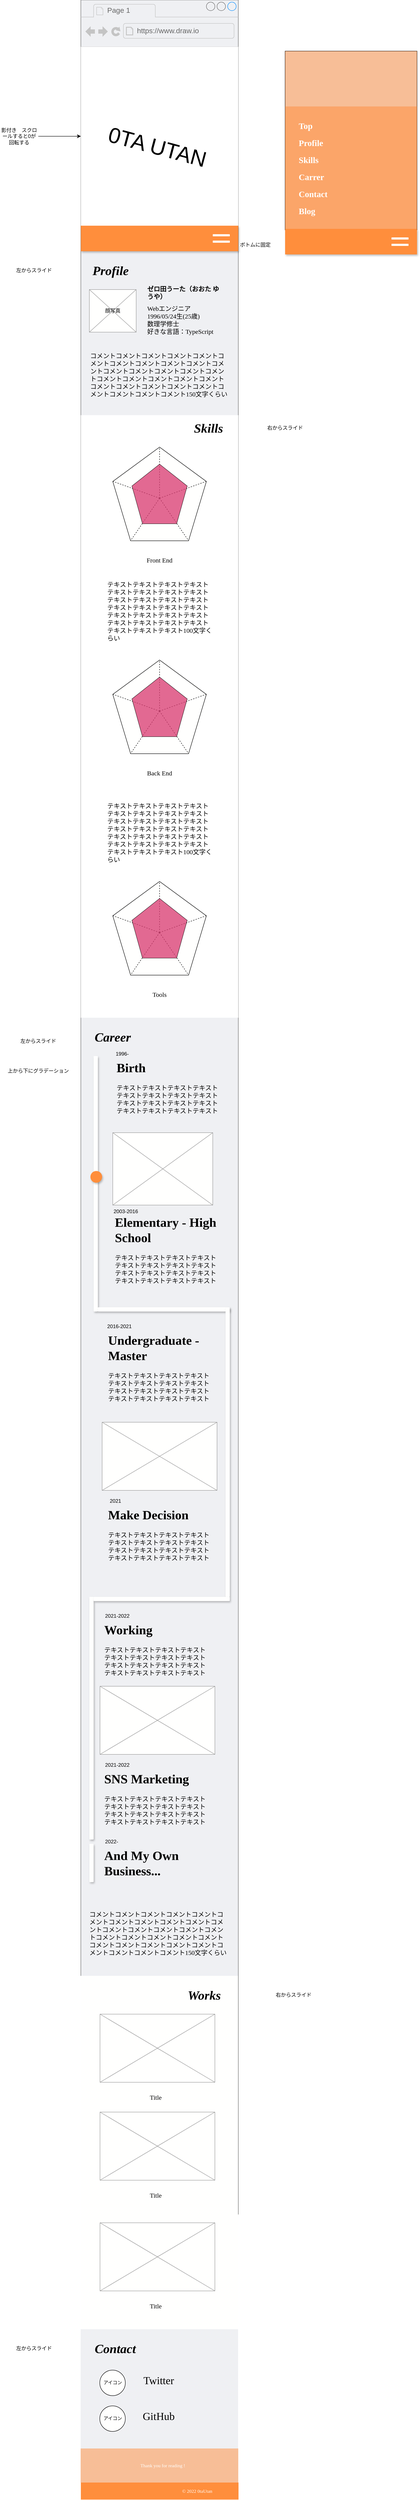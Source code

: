 <mxfile version="17.2.4" type="device"><diagram id="0ZZ6owAlUWR2tP0iCrAd" name="Layout"><mxGraphModel dx="946" dy="596" grid="1" gridSize="10" guides="1" tooltips="1" connect="1" arrows="1" fold="1" page="1" pageScale="1" pageWidth="827" pageHeight="1169" math="0" shadow="0"><root><mxCell id="0"/><mxCell id="1" parent="0"/><mxCell id="ZZRfCCef5i-J2jJpcO3i-1" value="" style="strokeWidth=1;shadow=0;dashed=0;align=center;html=1;shape=mxgraph.mockup.containers.browserWindow;rSize=0;strokeColor=none;strokeColor2=#008cff;strokeColor3=#c4c4c4;mainText=,;recursiveResize=0;fillColor=#eff0f3;container=0;" parent="1" vertex="1"><mxGeometry x="240" y="80" width="370" height="5200" as="geometry"/></mxCell><mxCell id="ZZRfCCef5i-J2jJpcO3i-10" value="左からスライド" style="text;html=1;strokeColor=none;fillColor=none;align=center;verticalAlign=middle;whiteSpace=wrap;rounded=0;fontColor=#000000;" parent="1" vertex="1"><mxGeometry x="50" y="700" width="160" height="30" as="geometry"/></mxCell><mxCell id="ZZRfCCef5i-J2jJpcO3i-14" value="ボトムに固定" style="text;html=1;strokeColor=none;fillColor=none;align=center;verticalAlign=middle;whiteSpace=wrap;rounded=0;fontColor=#000000;" parent="1" vertex="1"><mxGeometry x="570" y="640" width="160" height="30" as="geometry"/></mxCell><mxCell id="-PG4iWuUslmyS0xeuvDN-8" value="" style="rounded=0;whiteSpace=wrap;html=1;shadow=0;fillColor=#EFF0F3;strokeColor=default;" parent="1" vertex="1"><mxGeometry x="720" y="200" width="310" height="420" as="geometry"/></mxCell><mxCell id="-PG4iWuUslmyS0xeuvDN-10" value="" style="rounded=0;whiteSpace=wrap;html=1;fillColor=#ff8e3c;strokeColor=none;shadow=1;" parent="1" vertex="1"><mxGeometry x="720" y="617.5" width="310" height="60" as="geometry"/></mxCell><mxCell id="-PG4iWuUslmyS0xeuvDN-11" value="" style="rounded=1;whiteSpace=wrap;html=1;strokeColor=none;" parent="1" vertex="1"><mxGeometry x="970" y="637.5" width="40" height="5" as="geometry"/></mxCell><mxCell id="-PG4iWuUslmyS0xeuvDN-12" value="" style="rounded=1;whiteSpace=wrap;html=1;strokeColor=none;" parent="1" vertex="1"><mxGeometry x="970" y="652.5" width="40" height="5" as="geometry"/></mxCell><mxCell id="-PG4iWuUslmyS0xeuvDN-68" value="右からスライド" style="text;html=1;strokeColor=none;fillColor=none;align=center;verticalAlign=middle;whiteSpace=wrap;rounded=0;fontColor=#000000;" parent="1" vertex="1"><mxGeometry x="640" y="1070" width="160" height="30" as="geometry"/></mxCell><mxCell id="-PG4iWuUslmyS0xeuvDN-64" value="" style="rounded=0;whiteSpace=wrap;html=1;shadow=0;fontFamily=Noto Serif JP;fontSource=https%3A%2F%2Ffonts.googleapis.com%2Fcss%3Ffamily%3DNoto%2BSerif%2BJP;fontSize=15;strokeColor=none;" parent="1" vertex="1"><mxGeometry x="240" y="1055" width="370" height="1415" as="geometry"/></mxCell><mxCell id="ZZRfCCef5i-J2jJpcO3i-2" value="Page 1" style="strokeWidth=1;shadow=0;dashed=0;align=center;html=1;shape=mxgraph.mockup.containers.anchor;fontSize=17;fontColor=#666666;align=left;" parent="1" vertex="1"><mxGeometry x="300" y="92" width="110" height="26" as="geometry"/></mxCell><mxCell id="ZZRfCCef5i-J2jJpcO3i-3" value="https://www.draw.io" style="strokeWidth=1;shadow=0;dashed=0;align=center;html=1;shape=mxgraph.mockup.containers.anchor;rSize=0;fontSize=17;fontColor=#666666;align=left;" parent="1" vertex="1"><mxGeometry x="370" y="140" width="250" height="26" as="geometry"/></mxCell><mxCell id="-PG4iWuUslmyS0xeuvDN-1" value="" style="rounded=0;whiteSpace=wrap;html=1;fillColor=#ff8e3c;strokeColor=none;shadow=1;" parent="1" vertex="1"><mxGeometry x="240" y="610" width="370" height="60" as="geometry"/></mxCell><mxCell id="-PG4iWuUslmyS0xeuvDN-2" value="" style="rounded=1;whiteSpace=wrap;html=1;strokeColor=none;" parent="1" vertex="1"><mxGeometry x="550" y="630" width="40" height="5" as="geometry"/></mxCell><mxCell id="-PG4iWuUslmyS0xeuvDN-5" value="" style="rounded=1;whiteSpace=wrap;html=1;strokeColor=none;" parent="1" vertex="1"><mxGeometry x="550" y="645" width="40" height="5" as="geometry"/></mxCell><mxCell id="-PG4iWuUslmyS0xeuvDN-14" value="Profile" style="text;html=1;strokeColor=none;fillColor=none;align=center;verticalAlign=middle;whiteSpace=wrap;rounded=0;shadow=0;fontSize=30;fontFamily=Noto Serif JP;fontSource=https%3A%2F%2Ffonts.googleapis.com%2Fcss%3Ffamily%3DNoto%2BSerif%2BJP;fontStyle=3" parent="1" vertex="1"><mxGeometry x="280" y="700" width="60" height="30" as="geometry"/></mxCell><mxCell id="-PG4iWuUslmyS0xeuvDN-16" value="" style="verticalLabelPosition=bottom;shadow=0;dashed=0;align=center;html=1;verticalAlign=top;strokeWidth=1;shape=mxgraph.mockup.graphics.simpleIcon;strokeColor=#999999;fontFamily=Noto Serif JP;fontSource=https%3A%2F%2Ffonts.googleapis.com%2Fcss%3Ffamily%3DNoto%2BSerif%2BJP;fontSize=30;fillColor=#fffffe;" parent="1" vertex="1"><mxGeometry x="260" y="760" width="110" height="100" as="geometry"/></mxCell><mxCell id="-PG4iWuUslmyS0xeuvDN-17" value="顔写真" style="text;html=1;strokeColor=none;fillColor=none;align=center;verticalAlign=middle;whiteSpace=wrap;rounded=0;fontColor=#000000;" parent="1" vertex="1"><mxGeometry x="260" y="795" width="110" height="30" as="geometry"/></mxCell><mxCell id="-PG4iWuUslmyS0xeuvDN-18" value="&lt;h1 style=&quot;font-size: 15px&quot;&gt;ゼロ田うーた（おおた ゆうや）&lt;/h1&gt;&lt;div&gt;Webエンジニア&lt;/div&gt;&lt;div&gt;1996/05/24生(25歳)&lt;/div&gt;&lt;div&gt;数理学修士&lt;br&gt;&lt;/div&gt;&lt;div&gt;&lt;span&gt;好きな言語：TypeScript&lt;/span&gt;&lt;/div&gt;" style="text;html=1;strokeColor=none;fillColor=none;spacing=5;spacingTop=-20;whiteSpace=wrap;overflow=hidden;rounded=0;shadow=0;fontFamily=Noto Serif JP;fontSource=https%3A%2F%2Ffonts.googleapis.com%2Fcss%3Ffamily%3DNoto%2BSerif%2BJP;fontSize=15;" parent="1" vertex="1"><mxGeometry x="390.5" y="750" width="190" height="120" as="geometry"/></mxCell><mxCell id="-PG4iWuUslmyS0xeuvDN-20" value="コメントコメントコメントコメントコメントコメントコメントコメントコメントコメントコメントコメントコメントコメントコメントコメントコメントコメントコメントコメントコメントコメントコメントコメントコメントコメントコメントコメントコメントコメント150文字くらい" style="text;html=1;strokeColor=none;fillColor=none;align=left;verticalAlign=middle;whiteSpace=wrap;rounded=0;shadow=0;fontFamily=Noto Serif JP;fontSource=https%3A%2F%2Ffonts.googleapis.com%2Fcss%3Ffamily%3DNoto%2BSerif%2BJP;fontSize=15;" parent="1" vertex="1"><mxGeometry x="260" y="880" width="330" height="160" as="geometry"/></mxCell><mxCell id="-PG4iWuUslmyS0xeuvDN-21" value="Skills" style="text;html=1;strokeColor=none;fillColor=none;align=center;verticalAlign=middle;whiteSpace=wrap;rounded=0;shadow=0;fontSize=30;fontFamily=Noto Serif JP;fontSource=https%3A%2F%2Ffonts.googleapis.com%2Fcss%3Ffamily%3DNoto%2BSerif%2BJP;fontStyle=3" parent="1" vertex="1"><mxGeometry x="510" y="1070" width="60" height="30" as="geometry"/></mxCell><mxCell id="-PG4iWuUslmyS0xeuvDN-23" value="" style="whiteSpace=wrap;html=1;shape=mxgraph.basic.pentagon;shadow=0;fontFamily=Noto Serif JP;fontSource=https%3A%2F%2Ffonts.googleapis.com%2Fcss%3Ffamily%3DNoto%2BSerif%2BJP;fontSize=15;strokeColor=default;fillColor=#fffffe;" parent="1" vertex="1"><mxGeometry x="315" y="1130" width="220" height="220" as="geometry"/></mxCell><mxCell id="-PG4iWuUslmyS0xeuvDN-25" value="" style="endArrow=none;html=1;rounded=0;fontFamily=Noto Serif JP;fontSource=https%3A%2F%2Ffonts.googleapis.com%2Fcss%3Ffamily%3DNoto%2BSerif%2BJP;fontSize=15;entryX=0.5;entryY=0;entryDx=0;entryDy=0;entryPerimeter=0;dashed=1;" parent="1" target="-PG4iWuUslmyS0xeuvDN-23" edge="1"><mxGeometry width="50" height="50" relative="1" as="geometry"><mxPoint x="425" y="1250" as="sourcePoint"/><mxPoint x="490" y="1200" as="targetPoint"/></mxGeometry></mxCell><mxCell id="-PG4iWuUslmyS0xeuvDN-26" value="" style="endArrow=none;html=1;rounded=0;fontFamily=Noto Serif JP;fontSource=https%3A%2F%2Ffonts.googleapis.com%2Fcss%3Ffamily%3DNoto%2BSerif%2BJP;fontSize=15;entryX=0;entryY=0.365;entryDx=0;entryDy=0;entryPerimeter=0;dashed=1;" parent="1" target="-PG4iWuUslmyS0xeuvDN-23" edge="1"><mxGeometry width="50" height="50" relative="1" as="geometry"><mxPoint x="425" y="1250" as="sourcePoint"/><mxPoint x="675" y="1220" as="targetPoint"/></mxGeometry></mxCell><mxCell id="-PG4iWuUslmyS0xeuvDN-27" value="" style="endArrow=none;html=1;rounded=0;fontFamily=Noto Serif JP;fontSource=https%3A%2F%2Ffonts.googleapis.com%2Fcss%3Ffamily%3DNoto%2BSerif%2BJP;fontSize=15;exitX=1;exitY=0.365;exitDx=0;exitDy=0;exitPerimeter=0;dashed=1;" parent="1" source="-PG4iWuUslmyS0xeuvDN-23" edge="1"><mxGeometry width="50" height="50" relative="1" as="geometry"><mxPoint x="675" y="1340" as="sourcePoint"/><mxPoint x="425" y="1250" as="targetPoint"/></mxGeometry></mxCell><mxCell id="-PG4iWuUslmyS0xeuvDN-28" value="" style="endArrow=none;html=1;rounded=0;fontFamily=Noto Serif JP;fontSource=https%3A%2F%2Ffonts.googleapis.com%2Fcss%3Ffamily%3DNoto%2BSerif%2BJP;fontSize=15;entryX=0.81;entryY=1;entryDx=0;entryDy=0;entryPerimeter=0;dashed=1;" parent="1" target="-PG4iWuUslmyS0xeuvDN-23" edge="1"><mxGeometry width="50" height="50" relative="1" as="geometry"><mxPoint x="425" y="1250" as="sourcePoint"/><mxPoint x="565" y="1300.3" as="targetPoint"/></mxGeometry></mxCell><mxCell id="-PG4iWuUslmyS0xeuvDN-29" value="" style="endArrow=none;html=1;rounded=0;fontFamily=Noto Serif JP;fontSource=https%3A%2F%2Ffonts.googleapis.com%2Fcss%3Ffamily%3DNoto%2BSerif%2BJP;fontSize=15;entryX=0.19;entryY=1;entryDx=0;entryDy=0;entryPerimeter=0;dashed=1;" parent="1" target="-PG4iWuUslmyS0xeuvDN-23" edge="1"><mxGeometry width="50" height="50" relative="1" as="geometry"><mxPoint x="425" y="1250" as="sourcePoint"/><mxPoint x="743.2" y="1440" as="targetPoint"/></mxGeometry></mxCell><mxCell id="-PG4iWuUslmyS0xeuvDN-24" value="" style="whiteSpace=wrap;html=1;shape=mxgraph.basic.pentagon;shadow=0;fontFamily=Noto Serif JP;fontSource=https%3A%2F%2Ffonts.googleapis.com%2Fcss%3Ffamily%3DNoto%2BSerif%2BJP;fontSize=15;strokeColor=default;fillColor=#d9376e;opacity=75;" parent="1" vertex="1"><mxGeometry x="360" y="1170" width="130" height="140" as="geometry"/></mxCell><mxCell id="-PG4iWuUslmyS0xeuvDN-30" value="Front End" style="text;html=1;strokeColor=none;fillColor=none;align=center;verticalAlign=middle;whiteSpace=wrap;rounded=0;shadow=0;fontFamily=Noto Serif JP;fontSource=https%3A%2F%2Ffonts.googleapis.com%2Fcss%3Ffamily%3DNoto%2BSerif%2BJP;fontSize=15;opacity=75;" parent="1" vertex="1"><mxGeometry x="315" y="1380" width="220" height="30" as="geometry"/></mxCell><mxCell id="-PG4iWuUslmyS0xeuvDN-48" value="" style="whiteSpace=wrap;html=1;shape=mxgraph.basic.pentagon;shadow=0;fontFamily=Noto Serif JP;fontSource=https%3A%2F%2Ffonts.googleapis.com%2Fcss%3Ffamily%3DNoto%2BSerif%2BJP;fontSize=15;strokeColor=default;fillColor=#fffffe;" parent="1" vertex="1"><mxGeometry x="315" y="1630" width="220" height="220" as="geometry"/></mxCell><mxCell id="-PG4iWuUslmyS0xeuvDN-49" value="" style="endArrow=none;html=1;rounded=0;fontFamily=Noto Serif JP;fontSource=https%3A%2F%2Ffonts.googleapis.com%2Fcss%3Ffamily%3DNoto%2BSerif%2BJP;fontSize=15;entryX=0.5;entryY=0;entryDx=0;entryDy=0;entryPerimeter=0;dashed=1;" parent="1" target="-PG4iWuUslmyS0xeuvDN-48" edge="1"><mxGeometry width="50" height="50" relative="1" as="geometry"><mxPoint x="425" y="1750" as="sourcePoint"/><mxPoint x="250" y="1620" as="targetPoint"/></mxGeometry></mxCell><mxCell id="-PG4iWuUslmyS0xeuvDN-50" value="" style="endArrow=none;html=1;rounded=0;fontFamily=Noto Serif JP;fontSource=https%3A%2F%2Ffonts.googleapis.com%2Fcss%3Ffamily%3DNoto%2BSerif%2BJP;fontSize=15;entryX=0;entryY=0.365;entryDx=0;entryDy=0;entryPerimeter=0;dashed=1;" parent="1" target="-PG4iWuUslmyS0xeuvDN-48" edge="1"><mxGeometry width="50" height="50" relative="1" as="geometry"><mxPoint x="425" y="1750" as="sourcePoint"/><mxPoint x="435" y="1640" as="targetPoint"/></mxGeometry></mxCell><mxCell id="-PG4iWuUslmyS0xeuvDN-51" value="" style="endArrow=none;html=1;rounded=0;fontFamily=Noto Serif JP;fontSource=https%3A%2F%2Ffonts.googleapis.com%2Fcss%3Ffamily%3DNoto%2BSerif%2BJP;fontSize=15;exitX=1;exitY=0.365;exitDx=0;exitDy=0;exitPerimeter=0;dashed=1;" parent="1" source="-PG4iWuUslmyS0xeuvDN-48" edge="1"><mxGeometry width="50" height="50" relative="1" as="geometry"><mxPoint x="435" y="1760" as="sourcePoint"/><mxPoint x="425" y="1750" as="targetPoint"/></mxGeometry></mxCell><mxCell id="-PG4iWuUslmyS0xeuvDN-52" value="" style="endArrow=none;html=1;rounded=0;fontFamily=Noto Serif JP;fontSource=https%3A%2F%2Ffonts.googleapis.com%2Fcss%3Ffamily%3DNoto%2BSerif%2BJP;fontSize=15;entryX=0.81;entryY=1;entryDx=0;entryDy=0;entryPerimeter=0;dashed=1;" parent="1" target="-PG4iWuUslmyS0xeuvDN-48" edge="1"><mxGeometry width="50" height="50" relative="1" as="geometry"><mxPoint x="425" y="1750" as="sourcePoint"/><mxPoint x="325" y="1720.3" as="targetPoint"/></mxGeometry></mxCell><mxCell id="-PG4iWuUslmyS0xeuvDN-53" value="" style="endArrow=none;html=1;rounded=0;fontFamily=Noto Serif JP;fontSource=https%3A%2F%2Ffonts.googleapis.com%2Fcss%3Ffamily%3DNoto%2BSerif%2BJP;fontSize=15;entryX=0.19;entryY=1;entryDx=0;entryDy=0;entryPerimeter=0;dashed=1;" parent="1" target="-PG4iWuUslmyS0xeuvDN-48" edge="1"><mxGeometry width="50" height="50" relative="1" as="geometry"><mxPoint x="425" y="1750" as="sourcePoint"/><mxPoint x="503.2" y="1860" as="targetPoint"/></mxGeometry></mxCell><mxCell id="-PG4iWuUslmyS0xeuvDN-54" value="" style="whiteSpace=wrap;html=1;shape=mxgraph.basic.pentagon;shadow=0;fontFamily=Noto Serif JP;fontSource=https%3A%2F%2Ffonts.googleapis.com%2Fcss%3Ffamily%3DNoto%2BSerif%2BJP;fontSize=15;strokeColor=default;fillColor=#d9376e;opacity=75;" parent="1" vertex="1"><mxGeometry x="360" y="1670" width="130" height="140" as="geometry"/></mxCell><mxCell id="-PG4iWuUslmyS0xeuvDN-55" value="Back End" style="text;html=1;strokeColor=none;fillColor=none;align=center;verticalAlign=middle;whiteSpace=wrap;rounded=0;shadow=0;fontFamily=Noto Serif JP;fontSource=https%3A%2F%2Ffonts.googleapis.com%2Fcss%3Ffamily%3DNoto%2BSerif%2BJP;fontSize=15;opacity=75;" parent="1" vertex="1"><mxGeometry x="315" y="1880" width="220" height="30" as="geometry"/></mxCell><mxCell id="-PG4iWuUslmyS0xeuvDN-56" value="" style="whiteSpace=wrap;html=1;shape=mxgraph.basic.pentagon;shadow=0;fontFamily=Noto Serif JP;fontSource=https%3A%2F%2Ffonts.googleapis.com%2Fcss%3Ffamily%3DNoto%2BSerif%2BJP;fontSize=15;strokeColor=default;fillColor=#fffffe;" parent="1" vertex="1"><mxGeometry x="315" y="2150" width="220" height="220" as="geometry"/></mxCell><mxCell id="-PG4iWuUslmyS0xeuvDN-57" value="" style="endArrow=none;html=1;rounded=0;fontFamily=Noto Serif JP;fontSource=https%3A%2F%2Ffonts.googleapis.com%2Fcss%3Ffamily%3DNoto%2BSerif%2BJP;fontSize=15;entryX=0.5;entryY=0;entryDx=0;entryDy=0;entryPerimeter=0;dashed=1;" parent="1" target="-PG4iWuUslmyS0xeuvDN-56" edge="1"><mxGeometry width="50" height="50" relative="1" as="geometry"><mxPoint x="425" y="2270" as="sourcePoint"/><mxPoint x="10" y="2060" as="targetPoint"/></mxGeometry></mxCell><mxCell id="-PG4iWuUslmyS0xeuvDN-58" value="" style="endArrow=none;html=1;rounded=0;fontFamily=Noto Serif JP;fontSource=https%3A%2F%2Ffonts.googleapis.com%2Fcss%3Ffamily%3DNoto%2BSerif%2BJP;fontSize=15;entryX=0;entryY=0.365;entryDx=0;entryDy=0;entryPerimeter=0;dashed=1;" parent="1" target="-PG4iWuUslmyS0xeuvDN-56" edge="1"><mxGeometry width="50" height="50" relative="1" as="geometry"><mxPoint x="425" y="2270" as="sourcePoint"/><mxPoint x="195" y="2080" as="targetPoint"/></mxGeometry></mxCell><mxCell id="-PG4iWuUslmyS0xeuvDN-59" value="" style="endArrow=none;html=1;rounded=0;fontFamily=Noto Serif JP;fontSource=https%3A%2F%2Ffonts.googleapis.com%2Fcss%3Ffamily%3DNoto%2BSerif%2BJP;fontSize=15;exitX=1;exitY=0.365;exitDx=0;exitDy=0;exitPerimeter=0;dashed=1;" parent="1" source="-PG4iWuUslmyS0xeuvDN-56" edge="1"><mxGeometry width="50" height="50" relative="1" as="geometry"><mxPoint x="195" y="2200" as="sourcePoint"/><mxPoint x="425" y="2270" as="targetPoint"/></mxGeometry></mxCell><mxCell id="-PG4iWuUslmyS0xeuvDN-60" value="" style="endArrow=none;html=1;rounded=0;fontFamily=Noto Serif JP;fontSource=https%3A%2F%2Ffonts.googleapis.com%2Fcss%3Ffamily%3DNoto%2BSerif%2BJP;fontSize=15;entryX=0.81;entryY=1;entryDx=0;entryDy=0;entryPerimeter=0;dashed=1;" parent="1" target="-PG4iWuUslmyS0xeuvDN-56" edge="1"><mxGeometry width="50" height="50" relative="1" as="geometry"><mxPoint x="425" y="2270" as="sourcePoint"/><mxPoint x="85" y="2160.3" as="targetPoint"/></mxGeometry></mxCell><mxCell id="-PG4iWuUslmyS0xeuvDN-61" value="" style="endArrow=none;html=1;rounded=0;fontFamily=Noto Serif JP;fontSource=https%3A%2F%2Ffonts.googleapis.com%2Fcss%3Ffamily%3DNoto%2BSerif%2BJP;fontSize=15;entryX=0.19;entryY=1;entryDx=0;entryDy=0;entryPerimeter=0;dashed=1;" parent="1" target="-PG4iWuUslmyS0xeuvDN-56" edge="1"><mxGeometry width="50" height="50" relative="1" as="geometry"><mxPoint x="425" y="2270" as="sourcePoint"/><mxPoint x="263.2" y="2300" as="targetPoint"/></mxGeometry></mxCell><mxCell id="-PG4iWuUslmyS0xeuvDN-62" value="" style="whiteSpace=wrap;html=1;shape=mxgraph.basic.pentagon;shadow=0;fontFamily=Noto Serif JP;fontSource=https%3A%2F%2Ffonts.googleapis.com%2Fcss%3Ffamily%3DNoto%2BSerif%2BJP;fontSize=15;strokeColor=default;fillColor=#d9376e;opacity=75;" parent="1" vertex="1"><mxGeometry x="360" y="2190" width="130" height="140" as="geometry"/></mxCell><mxCell id="-PG4iWuUslmyS0xeuvDN-63" value="Tools" style="text;html=1;strokeColor=none;fillColor=none;align=center;verticalAlign=middle;whiteSpace=wrap;rounded=0;shadow=0;fontFamily=Noto Serif JP;fontSource=https%3A%2F%2Ffonts.googleapis.com%2Fcss%3Ffamily%3DNoto%2BSerif%2BJP;fontSize=15;opacity=75;" parent="1" vertex="1"><mxGeometry x="315" y="2400" width="220" height="30" as="geometry"/></mxCell><mxCell id="-PG4iWuUslmyS0xeuvDN-65" value="テキストテキストテキストテキストテキストテキストテキストテキストテキストテキストテキストテキストテキストテキストテキストテキストテキストテキストテキストテキストテキストテキストテキストテキストテキストテキストテキスト100文字くらい" style="text;html=1;strokeColor=none;fillColor=none;align=left;verticalAlign=middle;whiteSpace=wrap;rounded=0;shadow=0;fontFamily=Noto Serif JP;fontSource=https%3A%2F%2Ffonts.googleapis.com%2Fcss%3Ffamily%3DNoto%2BSerif%2BJP;fontSize=15;" parent="1" vertex="1"><mxGeometry x="300" y="1440" width="250" height="150" as="geometry"/></mxCell><mxCell id="-PG4iWuUslmyS0xeuvDN-66" value="テキストテキストテキストテキストテキストテキストテキストテキストテキストテキストテキストテキストテキストテキストテキストテキストテキストテキストテキストテキストテキストテキストテキストテキストテキストテキストテキスト100文字くらい" style="text;html=1;strokeColor=none;fillColor=none;align=left;verticalAlign=middle;whiteSpace=wrap;rounded=0;shadow=0;fontFamily=Noto Serif JP;fontSource=https%3A%2F%2Ffonts.googleapis.com%2Fcss%3Ffamily%3DNoto%2BSerif%2BJP;fontSize=15;" parent="1" vertex="1"><mxGeometry x="300" y="1960" width="250" height="150" as="geometry"/></mxCell><mxCell id="-PG4iWuUslmyS0xeuvDN-67" value="Career" style="text;html=1;strokeColor=none;fillColor=none;align=center;verticalAlign=middle;whiteSpace=wrap;rounded=0;shadow=0;fontSize=30;fontFamily=Noto Serif JP;fontSource=https%3A%2F%2Ffonts.googleapis.com%2Fcss%3Ffamily%3DNoto%2BSerif%2BJP;fontStyle=3" parent="1" vertex="1"><mxGeometry x="285" y="2500" width="60" height="30" as="geometry"/></mxCell><mxCell id="-PG4iWuUslmyS0xeuvDN-70" value="" style="rounded=1;whiteSpace=wrap;html=1;shadow=1;fontFamily=Noto Serif JP;fontSource=https%3A%2F%2Ffonts.googleapis.com%2Fcss%3Ffamily%3DNoto%2BSerif%2BJP;fontSize=15;strokeColor=none;fillColor=#FFFFFE;" parent="1" vertex="1"><mxGeometry x="270" y="2560" width="10" height="600" as="geometry"/></mxCell><mxCell id="-PG4iWuUslmyS0xeuvDN-72" value="" style="rounded=1;whiteSpace=wrap;html=1;shadow=1;fontFamily=Noto Serif JP;fontSource=https%3A%2F%2Ffonts.googleapis.com%2Fcss%3Ffamily%3DNoto%2BSerif%2BJP;fontSize=15;strokeColor=none;fillColor=#FFFFFE;" parent="1" vertex="1"><mxGeometry x="280" y="3150" width="310" height="10" as="geometry"/></mxCell><mxCell id="-PG4iWuUslmyS0xeuvDN-75" value="&lt;h1&gt;Birth&lt;/h1&gt;&lt;p&gt;&lt;/p&gt;テキストテキストテキストテキストテキストテキストテキストテキストテキストテキストテキストテキストテキストテキストテキストテキスト" style="text;html=1;strokeColor=none;fillColor=none;spacing=5;spacingTop=-20;whiteSpace=wrap;overflow=hidden;rounded=0;shadow=0;fontFamily=Noto Serif JP;fontSource=https%3A%2F%2Ffonts.googleapis.com%2Fcss%3Ffamily%3DNoto%2BSerif%2BJP;fontSize=15;" parent="1" vertex="1"><mxGeometry x="319" y="2560" width="251" height="140" as="geometry"/></mxCell><mxCell id="-PG4iWuUslmyS0xeuvDN-76" value="&lt;h1&gt;Elementary - High School&lt;/h1&gt;&lt;p&gt;&lt;/p&gt;テキストテキストテキストテキストテキストテキストテキストテキストテキストテキストテキストテキストテキストテキストテキストテキスト" style="text;html=1;strokeColor=none;fillColor=none;spacing=5;spacingTop=-20;whiteSpace=wrap;overflow=hidden;rounded=0;shadow=0;fontFamily=Noto Serif JP;fontSource=https%3A%2F%2Ffonts.googleapis.com%2Fcss%3Ffamily%3DNoto%2BSerif%2BJP;fontSize=15;" parent="1" vertex="1"><mxGeometry x="315" y="2923" width="251" height="180" as="geometry"/></mxCell><mxCell id="-PG4iWuUslmyS0xeuvDN-77" value="&lt;h1&gt;Undergraduate - Master&lt;/h1&gt;&lt;p&gt;&lt;/p&gt;テキストテキストテキストテキストテキストテキストテキストテキストテキストテキストテキストテキストテキストテキストテキストテキスト" style="text;html=1;strokeColor=none;fillColor=none;spacing=5;spacingTop=-20;whiteSpace=wrap;overflow=hidden;rounded=0;shadow=0;fontFamily=Noto Serif JP;fontSource=https%3A%2F%2Ffonts.googleapis.com%2Fcss%3Ffamily%3DNoto%2BSerif%2BJP;fontSize=15;" parent="1" vertex="1"><mxGeometry x="299" y="3200" width="251" height="180" as="geometry"/></mxCell><mxCell id="-PG4iWuUslmyS0xeuvDN-78" value="&lt;h1&gt;Make Decision&lt;/h1&gt;&lt;p&gt;&lt;/p&gt;テキストテキストテキストテキストテキストテキストテキストテキストテキストテキストテキストテキストテキストテキストテキストテキスト" style="text;html=1;strokeColor=none;fillColor=none;spacing=5;spacingTop=-20;whiteSpace=wrap;overflow=hidden;rounded=0;shadow=0;fontFamily=Noto Serif JP;fontSource=https%3A%2F%2Ffonts.googleapis.com%2Fcss%3Ffamily%3DNoto%2BSerif%2BJP;fontSize=15;" parent="1" vertex="1"><mxGeometry x="299" y="3610" width="251" height="180" as="geometry"/></mxCell><mxCell id="-PG4iWuUslmyS0xeuvDN-79" value="" style="verticalLabelPosition=bottom;shadow=0;dashed=0;align=center;html=1;verticalAlign=top;strokeWidth=1;shape=mxgraph.mockup.graphics.simpleIcon;strokeColor=#999999;fontFamily=Noto Serif JP;fontSource=https%3A%2F%2Ffonts.googleapis.com%2Fcss%3Ffamily%3DNoto%2BSerif%2BJP;fontSize=30;fillColor=#fffffe;" parent="1" vertex="1"><mxGeometry x="315" y="2740" width="235" height="170" as="geometry"/></mxCell><mxCell id="-PG4iWuUslmyS0xeuvDN-80" value="" style="verticalLabelPosition=bottom;shadow=0;dashed=0;align=center;html=1;verticalAlign=top;strokeWidth=1;shape=mxgraph.mockup.graphics.simpleIcon;strokeColor=#999999;fontFamily=Noto Serif JP;fontSource=https%3A%2F%2Ffonts.googleapis.com%2Fcss%3Ffamily%3DNoto%2BSerif%2BJP;fontSize=30;fillColor=#fffffe;" parent="1" vertex="1"><mxGeometry x="290" y="3420" width="270" height="160" as="geometry"/></mxCell><mxCell id="-PG4iWuUslmyS0xeuvDN-81" value="&lt;h1&gt;Working&lt;/h1&gt;&lt;p&gt;&lt;/p&gt;テキストテキストテキストテキストテキストテキストテキストテキストテキストテキストテキストテキストテキストテキストテキストテキスト" style="text;html=1;strokeColor=none;fillColor=none;spacing=5;spacingTop=-20;whiteSpace=wrap;overflow=hidden;rounded=0;shadow=0;fontFamily=Noto Serif JP;fontSource=https%3A%2F%2Ffonts.googleapis.com%2Fcss%3Ffamily%3DNoto%2BSerif%2BJP;fontSize=15;" parent="1" vertex="1"><mxGeometry x="290" y="3880" width="251" height="150" as="geometry"/></mxCell><mxCell id="-PG4iWuUslmyS0xeuvDN-82" value="&lt;h1&gt;SNS Marketing&lt;/h1&gt;&lt;p&gt;&lt;/p&gt;テキストテキストテキストテキストテキストテキストテキストテキストテキストテキストテキストテキストテキストテキストテキストテキスト" style="text;html=1;strokeColor=none;fillColor=none;spacing=5;spacingTop=-20;whiteSpace=wrap;overflow=hidden;rounded=0;shadow=0;fontFamily=Noto Serif JP;fontSource=https%3A%2F%2Ffonts.googleapis.com%2Fcss%3Ffamily%3DNoto%2BSerif%2BJP;fontSize=15;" parent="1" vertex="1"><mxGeometry x="290" y="4230" width="251" height="150" as="geometry"/></mxCell><mxCell id="-PG4iWuUslmyS0xeuvDN-83" value="" style="verticalLabelPosition=bottom;shadow=0;dashed=0;align=center;html=1;verticalAlign=top;strokeWidth=1;shape=mxgraph.mockup.graphics.simpleIcon;strokeColor=#999999;fontFamily=Noto Serif JP;fontSource=https%3A%2F%2Ffonts.googleapis.com%2Fcss%3Ffamily%3DNoto%2BSerif%2BJP;fontSize=30;fillColor=#fffffe;" parent="1" vertex="1"><mxGeometry x="285" y="4040" width="270" height="160" as="geometry"/></mxCell><mxCell id="-PG4iWuUslmyS0xeuvDN-84" value="" style="ellipse;whiteSpace=wrap;html=1;aspect=fixed;shadow=1;fontFamily=Noto Serif JP;fontSource=https%3A%2F%2Ffonts.googleapis.com%2Fcss%3Ffamily%3DNoto%2BSerif%2BJP;fontSize=15;strokeColor=none;fillColor=#FF8E3C;" parent="1" vertex="1"><mxGeometry x="262.5" y="2830" width="27.5" height="27.5" as="geometry"/></mxCell><mxCell id="-PG4iWuUslmyS0xeuvDN-88" value="&lt;h1&gt;And My Own Business...&lt;/h1&gt;&lt;p&gt;&lt;/p&gt;" style="text;html=1;strokeColor=none;fillColor=none;spacing=5;spacingTop=-20;whiteSpace=wrap;overflow=hidden;rounded=0;shadow=0;fontFamily=Noto Serif JP;fontSource=https%3A%2F%2Ffonts.googleapis.com%2Fcss%3Ffamily%3DNoto%2BSerif%2BJP;fontSize=15;" parent="1" vertex="1"><mxGeometry x="290" y="4410" width="251" height="90" as="geometry"/></mxCell><mxCell id="-PG4iWuUslmyS0xeuvDN-93" value="" style="rounded=0;whiteSpace=wrap;html=1;shadow=0;fontFamily=Noto Serif JP;fontSource=https%3A%2F%2Ffonts.googleapis.com%2Fcss%3Ffamily%3DNoto%2BSerif%2BJP;fontSize=15;strokeColor=none;fillColor=#EFF0F3;" parent="1" vertex="1"><mxGeometry x="239.5" y="5550" width="370" height="360" as="geometry"/></mxCell><mxCell id="-PG4iWuUslmyS0xeuvDN-94" value="Contact" style="text;html=1;strokeColor=none;fillColor=none;align=center;verticalAlign=middle;whiteSpace=wrap;rounded=0;shadow=0;fontSize=30;fontFamily=Noto Serif JP;fontSource=https%3A%2F%2Ffonts.googleapis.com%2Fcss%3Ffamily%3DNoto%2BSerif%2BJP;fontStyle=3" parent="1" vertex="1"><mxGeometry x="262" y="5580" width="117.5" height="30" as="geometry"/></mxCell><mxCell id="-PG4iWuUslmyS0xeuvDN-95" value="Twitter" style="text;html=1;strokeColor=none;fillColor=none;align=center;verticalAlign=middle;whiteSpace=wrap;rounded=0;shadow=1;fontFamily=Noto Serif JP;fontSource=https%3A%2F%2Ffonts.googleapis.com%2Fcss%3Ffamily%3DNoto%2BSerif%2BJP;fontSize=25;" parent="1" vertex="1"><mxGeometry x="369.5" y="5650" width="106" height="40" as="geometry"/></mxCell><mxCell id="-PG4iWuUslmyS0xeuvDN-96" value="" style="ellipse;whiteSpace=wrap;html=1;aspect=fixed;shadow=0;fontFamily=Noto Serif JP;fontSource=https%3A%2F%2Ffonts.googleapis.com%2Fcss%3Ffamily%3DNoto%2BSerif%2BJP;fontSize=25;strokeColor=default;fillColor=#FFFFFE;" parent="1" vertex="1"><mxGeometry x="284.5" y="5646" width="60" height="60" as="geometry"/></mxCell><mxCell id="-PG4iWuUslmyS0xeuvDN-97" value="アイコン" style="text;html=1;strokeColor=none;fillColor=none;align=center;verticalAlign=middle;whiteSpace=wrap;rounded=0;shadow=0;fontFamily=Noto Serif JP;fontSource=https%3A%2F%2Ffonts.googleapis.com%2Fcss%3Ffamily%3DNoto%2BSerif%2BJP;fontSize=11;" parent="1" vertex="1"><mxGeometry x="284.5" y="5660" width="60" height="30" as="geometry"/></mxCell><mxCell id="-PG4iWuUslmyS0xeuvDN-98" value="GitHub" style="text;html=1;strokeColor=none;fillColor=none;align=center;verticalAlign=middle;whiteSpace=wrap;rounded=0;shadow=1;fontFamily=Noto Serif JP;fontSource=https%3A%2F%2Ffonts.googleapis.com%2Fcss%3Ffamily%3DNoto%2BSerif%2BJP;fontSize=25;" parent="1" vertex="1"><mxGeometry x="369.5" y="5734" width="106" height="40" as="geometry"/></mxCell><mxCell id="-PG4iWuUslmyS0xeuvDN-99" value="" style="ellipse;whiteSpace=wrap;html=1;aspect=fixed;shadow=0;fontFamily=Noto Serif JP;fontSource=https%3A%2F%2Ffonts.googleapis.com%2Fcss%3Ffamily%3DNoto%2BSerif%2BJP;fontSize=25;strokeColor=default;fillColor=#FFFFFE;" parent="1" vertex="1"><mxGeometry x="284.5" y="5730" width="60" height="60" as="geometry"/></mxCell><mxCell id="-PG4iWuUslmyS0xeuvDN-100" value="アイコン" style="text;html=1;strokeColor=none;fillColor=none;align=center;verticalAlign=middle;whiteSpace=wrap;rounded=0;shadow=0;fontFamily=Noto Serif JP;fontSource=https%3A%2F%2Ffonts.googleapis.com%2Fcss%3Ffamily%3DNoto%2BSerif%2BJP;fontSize=11;" parent="1" vertex="1"><mxGeometry x="284.5" y="5744" width="60" height="30" as="geometry"/></mxCell><mxCell id="-PG4iWuUslmyS0xeuvDN-102" value="コメントコメントコメントコメントコメントコメントコメントコメントコメントコメントコメントコメントコメントコメントコメントコメントコメントコメントコメントコメントコメントコメントコメントコメントコメントコメントコメントコメントコメントコメント150文字くらい" style="text;html=1;strokeColor=none;fillColor=none;align=left;verticalAlign=middle;whiteSpace=wrap;rounded=0;shadow=0;fontFamily=Noto Serif JP;fontSource=https%3A%2F%2Ffonts.googleapis.com%2Fcss%3Ffamily%3DNoto%2BSerif%2BJP;fontSize=15;" parent="1" vertex="1"><mxGeometry x="258" y="4540" width="330" height="160" as="geometry"/></mxCell><mxCell id="-PG4iWuUslmyS0xeuvDN-103" value="" style="rounded=0;whiteSpace=wrap;html=1;shadow=0;fontFamily=Noto Serif JP;fontSource=https%3A%2F%2Ffonts.googleapis.com%2Fcss%3Ffamily%3DNoto%2BSerif%2BJP;fontSize=15;strokeColor=none;fillColor=#FFFFFE;" parent="1" vertex="1"><mxGeometry x="239.5" y="4720" width="370" height="830" as="geometry"/></mxCell><mxCell id="-PG4iWuUslmyS0xeuvDN-104" value="Works" style="text;html=1;align=center;verticalAlign=middle;whiteSpace=wrap;rounded=0;shadow=0;fontSize=30;fontFamily=Noto Serif JP;fontSource=https%3A%2F%2Ffonts.googleapis.com%2Fcss%3Ffamily%3DNoto%2BSerif%2BJP;fontStyle=3;fontColor=#000000;" parent="1" vertex="1"><mxGeometry x="470.5" y="4750" width="117.5" height="30" as="geometry"/></mxCell><mxCell id="-PG4iWuUslmyS0xeuvDN-112" value="" style="verticalLabelPosition=bottom;shadow=0;dashed=0;align=center;html=1;verticalAlign=top;strokeWidth=1;shape=mxgraph.mockup.graphics.simpleIcon;strokeColor=#999999;fontFamily=Noto Serif JP;fontSource=https%3A%2F%2Ffonts.googleapis.com%2Fcss%3Ffamily%3DNoto%2BSerif%2BJP;fontSize=30;fillColor=#fffffe;" parent="1" vertex="1"><mxGeometry x="285" y="4810" width="270" height="160" as="geometry"/></mxCell><mxCell id="-PG4iWuUslmyS0xeuvDN-113" value="Title" style="text;html=1;strokeColor=none;fillColor=none;align=center;verticalAlign=middle;whiteSpace=wrap;rounded=0;shadow=0;fontFamily=Noto Serif JP;fontSource=https%3A%2F%2Ffonts.googleapis.com%2Fcss%3Ffamily%3DNoto%2BSerif%2BJP;fontSize=15;opacity=75;fontColor=#000000;" parent="1" vertex="1"><mxGeometry x="305.5" y="4990" width="220" height="30" as="geometry"/></mxCell><mxCell id="-PG4iWuUslmyS0xeuvDN-114" value="" style="verticalLabelPosition=bottom;shadow=0;dashed=0;align=center;html=1;verticalAlign=top;strokeWidth=1;shape=mxgraph.mockup.graphics.simpleIcon;strokeColor=#999999;fontFamily=Noto Serif JP;fontSource=https%3A%2F%2Ffonts.googleapis.com%2Fcss%3Ffamily%3DNoto%2BSerif%2BJP;fontSize=30;fillColor=#fffffe;" parent="1" vertex="1"><mxGeometry x="285" y="5040" width="270" height="160" as="geometry"/></mxCell><mxCell id="-PG4iWuUslmyS0xeuvDN-115" value="Title" style="text;html=1;strokeColor=none;fillColor=none;align=center;verticalAlign=middle;whiteSpace=wrap;rounded=0;shadow=0;fontFamily=Noto Serif JP;fontSource=https%3A%2F%2Ffonts.googleapis.com%2Fcss%3Ffamily%3DNoto%2BSerif%2BJP;fontSize=15;opacity=75;fontColor=#000000;" parent="1" vertex="1"><mxGeometry x="305.5" y="5220" width="220" height="30" as="geometry"/></mxCell><mxCell id="-PG4iWuUslmyS0xeuvDN-116" value="" style="verticalLabelPosition=bottom;shadow=0;dashed=0;align=center;html=1;verticalAlign=top;strokeWidth=1;shape=mxgraph.mockup.graphics.simpleIcon;strokeColor=#999999;fontFamily=Noto Serif JP;fontSource=https%3A%2F%2Ffonts.googleapis.com%2Fcss%3Ffamily%3DNoto%2BSerif%2BJP;fontSize=30;fillColor=#fffffe;" parent="1" vertex="1"><mxGeometry x="285" y="5300" width="270" height="160" as="geometry"/></mxCell><mxCell id="-PG4iWuUslmyS0xeuvDN-117" value="Title" style="text;html=1;strokeColor=none;fillColor=none;align=center;verticalAlign=middle;whiteSpace=wrap;rounded=0;shadow=0;fontFamily=Noto Serif JP;fontSource=https%3A%2F%2Ffonts.googleapis.com%2Fcss%3Ffamily%3DNoto%2BSerif%2BJP;fontSize=15;opacity=75;fontColor=#000000;" parent="1" vertex="1"><mxGeometry x="305.5" y="5480" width="220" height="30" as="geometry"/></mxCell><mxCell id="-PG4iWuUslmyS0xeuvDN-118" value="" style="rounded=0;whiteSpace=wrap;html=1;shadow=0;fontFamily=Noto Serif JP;fontSource=https%3A%2F%2Ffonts.googleapis.com%2Fcss%3Ffamily%3DNoto%2BSerif%2BJP;fontSize=11;fontColor=#FFFFFE;strokeColor=none;fillColor=#FF8E3C;opacity=50;" parent="1" vertex="1"><mxGeometry x="239.5" y="5830" width="370.5" height="80" as="geometry"/></mxCell><mxCell id="-PG4iWuUslmyS0xeuvDN-119" value="Thank you for reading !" style="text;html=1;strokeColor=none;fillColor=none;align=center;verticalAlign=middle;whiteSpace=wrap;rounded=0;shadow=0;fontFamily=Noto Serif JP;fontSource=https%3A%2F%2Ffonts.googleapis.com%2Fcss%3Ffamily%3DNoto%2BSerif%2BJP;fontSize=11;fontColor=#FFFFFE;" parent="1" vertex="1"><mxGeometry x="355.25" y="5855" width="154.5" height="30" as="geometry"/></mxCell><mxCell id="-PG4iWuUslmyS0xeuvDN-120" value="" style="rounded=0;whiteSpace=wrap;html=1;shadow=0;fontFamily=Noto Serif JP;fontSource=https%3A%2F%2Ffonts.googleapis.com%2Fcss%3Ffamily%3DNoto%2BSerif%2BJP;fontSize=11;fontColor=#FFFFFE;strokeColor=none;fillColor=#FF8E3C;" parent="1" vertex="1"><mxGeometry x="240" y="5910" width="370.5" height="40" as="geometry"/></mxCell><mxCell id="-PG4iWuUslmyS0xeuvDN-121" value="©︎ 2022 0taUtan" style="text;html=1;strokeColor=none;fillColor=none;align=center;verticalAlign=middle;whiteSpace=wrap;rounded=0;shadow=0;fontFamily=Noto Serif JP;fontSource=https%3A%2F%2Ffonts.googleapis.com%2Fcss%3Ffamily%3DNoto%2BSerif%2BJP;fontSize=11;fontColor=#FFFFFE;" parent="1" vertex="1"><mxGeometry x="435.5" y="5915" width="154.5" height="30" as="geometry"/></mxCell><mxCell id="-PG4iWuUslmyS0xeuvDN-122" value="" style="rounded=0;whiteSpace=wrap;html=1;shadow=0;fontFamily=Noto Serif JP;fontSource=https%3A%2F%2Ffonts.googleapis.com%2Fcss%3Ffamily%3DNoto%2BSerif%2BJP;fontSize=11;fontColor=#FFFFFE;strokeColor=none;fillColor=#FF8E3C;opacity=50;" parent="1" vertex="1"><mxGeometry x="720" y="200" width="310" height="420" as="geometry"/></mxCell><mxCell id="-PG4iWuUslmyS0xeuvDN-123" value="" style="rounded=0;whiteSpace=wrap;html=1;shadow=0;fontFamily=Noto Serif JP;fontSource=https%3A%2F%2Ffonts.googleapis.com%2Fcss%3Ffamily%3DNoto%2BSerif%2BJP;fontSize=11;fontColor=#FFFFFE;strokeColor=none;fillColor=#FF8E3C;opacity=50;" parent="1" vertex="1"><mxGeometry x="720" y="330" width="310" height="290" as="geometry"/></mxCell><mxCell id="-PG4iWuUslmyS0xeuvDN-124" value="Top" style="text;html=1;strokeColor=none;fillColor=none;align=left;verticalAlign=middle;whiteSpace=wrap;rounded=0;shadow=0;fontFamily=Noto Serif JP;fontSource=https%3A%2F%2Ffonts.googleapis.com%2Fcss%3Ffamily%3DNoto%2BSerif%2BJP;fontSize=20;fontColor=#FFFFFE;opacity=50;fontStyle=1" parent="1" vertex="1"><mxGeometry x="750" y="360" width="250" height="30" as="geometry"/></mxCell><mxCell id="-PG4iWuUslmyS0xeuvDN-125" value="Profile" style="text;html=1;strokeColor=none;fillColor=none;align=left;verticalAlign=middle;whiteSpace=wrap;rounded=0;shadow=0;fontFamily=Noto Serif JP;fontSource=https%3A%2F%2Ffonts.googleapis.com%2Fcss%3Ffamily%3DNoto%2BSerif%2BJP;fontSize=20;fontColor=#FFFFFE;opacity=50;fontStyle=1" parent="1" vertex="1"><mxGeometry x="750" y="400" width="250" height="30" as="geometry"/></mxCell><mxCell id="-PG4iWuUslmyS0xeuvDN-126" value="Skills" style="text;html=1;strokeColor=none;fillColor=none;align=left;verticalAlign=middle;whiteSpace=wrap;rounded=0;shadow=0;fontFamily=Noto Serif JP;fontSource=https%3A%2F%2Ffonts.googleapis.com%2Fcss%3Ffamily%3DNoto%2BSerif%2BJP;fontSize=20;fontColor=#FFFFFE;opacity=50;fontStyle=1" parent="1" vertex="1"><mxGeometry x="750" y="440" width="250" height="30" as="geometry"/></mxCell><mxCell id="-PG4iWuUslmyS0xeuvDN-127" value="Carrer" style="text;html=1;strokeColor=none;fillColor=none;align=left;verticalAlign=middle;whiteSpace=wrap;rounded=0;shadow=0;fontFamily=Noto Serif JP;fontSource=https%3A%2F%2Ffonts.googleapis.com%2Fcss%3Ffamily%3DNoto%2BSerif%2BJP;fontSize=20;fontColor=#FFFFFE;opacity=50;fontStyle=1" parent="1" vertex="1"><mxGeometry x="750" y="480" width="250" height="30" as="geometry"/></mxCell><mxCell id="-PG4iWuUslmyS0xeuvDN-128" value="Contact" style="text;html=1;strokeColor=none;fillColor=none;align=left;verticalAlign=middle;whiteSpace=wrap;rounded=0;shadow=0;fontFamily=Noto Serif JP;fontSource=https%3A%2F%2Ffonts.googleapis.com%2Fcss%3Ffamily%3DNoto%2BSerif%2BJP;fontSize=20;fontColor=#FFFFFE;opacity=50;fontStyle=1" parent="1" vertex="1"><mxGeometry x="750" y="520" width="250" height="30" as="geometry"/></mxCell><mxCell id="-PG4iWuUslmyS0xeuvDN-129" value="Blog" style="text;html=1;strokeColor=none;fillColor=none;align=left;verticalAlign=middle;whiteSpace=wrap;rounded=0;shadow=0;fontFamily=Noto Serif JP;fontSource=https%3A%2F%2Ffonts.googleapis.com%2Fcss%3Ffamily%3DNoto%2BSerif%2BJP;fontSize=20;fontColor=#FFFFFE;opacity=50;fontStyle=1" parent="1" vertex="1"><mxGeometry x="750" y="560" width="250" height="30" as="geometry"/></mxCell><mxCell id="-PG4iWuUslmyS0xeuvDN-71" value="" style="rounded=1;whiteSpace=wrap;html=1;shadow=1;fontFamily=Noto Serif JP;fontSource=https%3A%2F%2Ffonts.googleapis.com%2Fcss%3Ffamily%3DNoto%2BSerif%2BJP;fontSize=15;strokeColor=none;fillColor=#FFFFFE;" parent="1" vertex="1"><mxGeometry x="580" y="3150" width="10" height="680" as="geometry"/></mxCell><mxCell id="-PG4iWuUslmyS0xeuvDN-73" value="" style="rounded=1;whiteSpace=wrap;html=1;shadow=1;fontFamily=Noto Serif JP;fontSource=https%3A%2F%2Ffonts.googleapis.com%2Fcss%3Ffamily%3DNoto%2BSerif%2BJP;fontSize=15;strokeColor=none;fillColor=#FFFFFE;" parent="1" vertex="1"><mxGeometry x="260" y="3830" width="10" height="570" as="geometry"/></mxCell><mxCell id="-PG4iWuUslmyS0xeuvDN-74" value="" style="rounded=1;whiteSpace=wrap;html=1;shadow=1;fontFamily=Noto Serif JP;fontSource=https%3A%2F%2Ffonts.googleapis.com%2Fcss%3Ffamily%3DNoto%2BSerif%2BJP;fontSize=15;strokeColor=none;fillColor=#FFFFFE;" parent="1" vertex="1"><mxGeometry x="270" y="3830" width="320" height="10" as="geometry"/></mxCell><mxCell id="lP7RFOj1NT0iEnUlUQAa-1" value="1996-" style="text;html=1;strokeColor=none;fillColor=none;align=left;verticalAlign=middle;whiteSpace=wrap;rounded=0;" parent="1" vertex="1"><mxGeometry x="319.5" y="2540" width="60" height="30" as="geometry"/></mxCell><mxCell id="lP7RFOj1NT0iEnUlUQAa-2" value="2003-2016" style="text;html=1;strokeColor=none;fillColor=none;align=left;verticalAlign=middle;whiteSpace=wrap;rounded=0;" parent="1" vertex="1"><mxGeometry x="315" y="2910" width="85" height="30" as="geometry"/></mxCell><mxCell id="lP7RFOj1NT0iEnUlUQAa-3" value="2016-2021" style="text;html=1;strokeColor=none;fillColor=none;align=left;verticalAlign=middle;whiteSpace=wrap;rounded=0;" parent="1" vertex="1"><mxGeometry x="300" y="3180" width="85" height="30" as="geometry"/></mxCell><mxCell id="lP7RFOj1NT0iEnUlUQAa-4" value="2021" style="text;html=1;strokeColor=none;fillColor=none;align=left;verticalAlign=middle;whiteSpace=wrap;rounded=0;" parent="1" vertex="1"><mxGeometry x="305.5" y="3590" width="85" height="30" as="geometry"/></mxCell><mxCell id="lP7RFOj1NT0iEnUlUQAa-5" value="2021-2022" style="text;html=1;strokeColor=none;fillColor=none;align=left;verticalAlign=middle;whiteSpace=wrap;rounded=0;" parent="1" vertex="1"><mxGeometry x="294.5" y="3860" width="85" height="30" as="geometry"/></mxCell><mxCell id="lP7RFOj1NT0iEnUlUQAa-6" value="2021-2022" style="text;html=1;strokeColor=none;fillColor=none;align=left;verticalAlign=middle;whiteSpace=wrap;rounded=0;" parent="1" vertex="1"><mxGeometry x="294.5" y="4210" width="85" height="30" as="geometry"/></mxCell><mxCell id="lP7RFOj1NT0iEnUlUQAa-7" value="2022-" style="text;html=1;strokeColor=none;fillColor=none;align=left;verticalAlign=middle;whiteSpace=wrap;rounded=0;" parent="1" vertex="1"><mxGeometry x="294.5" y="4390" width="85" height="30" as="geometry"/></mxCell><mxCell id="lP7RFOj1NT0iEnUlUQAa-8" value="右からスライド" style="text;html=1;strokeColor=none;fillColor=none;align=center;verticalAlign=middle;whiteSpace=wrap;rounded=0;fontColor=#000000;" parent="1" vertex="1"><mxGeometry x="660" y="4750" width="160" height="30" as="geometry"/></mxCell><mxCell id="lP7RFOj1NT0iEnUlUQAa-9" value="左からスライド" style="text;html=1;strokeColor=none;fillColor=none;align=center;verticalAlign=middle;whiteSpace=wrap;rounded=0;fontColor=#000000;" parent="1" vertex="1"><mxGeometry x="60" y="2510" width="160" height="30" as="geometry"/></mxCell><mxCell id="lP7RFOj1NT0iEnUlUQAa-10" value="左からスライド" style="text;html=1;strokeColor=none;fillColor=none;align=center;verticalAlign=middle;whiteSpace=wrap;rounded=0;fontColor=#000000;" parent="1" vertex="1"><mxGeometry x="50" y="5580" width="160" height="30" as="geometry"/></mxCell><mxCell id="lP7RFOj1NT0iEnUlUQAa-11" value="上から下にグラデーション" style="text;html=1;strokeColor=none;fillColor=none;align=center;verticalAlign=middle;whiteSpace=wrap;rounded=0;fontColor=#000000;" parent="1" vertex="1"><mxGeometry x="60" y="2580" width="160" height="30" as="geometry"/></mxCell><mxCell id="lP7RFOj1NT0iEnUlUQAa-12" value="" style="rounded=0;whiteSpace=wrap;html=1;strokeColor=none;" parent="1" vertex="1"><mxGeometry x="240" y="190" width="370" height="420" as="geometry"/></mxCell><mxCell id="lP7RFOj1NT0iEnUlUQAa-13" value="影付き　スクロールすると0が回転する" style="text;html=1;strokeColor=none;fillColor=none;align=center;verticalAlign=middle;whiteSpace=wrap;rounded=0;" parent="1" vertex="1"><mxGeometry x="50" y="385" width="90" height="30" as="geometry"/></mxCell><mxCell id="lP7RFOj1NT0iEnUlUQAa-14" value="" style="endArrow=classic;html=1;rounded=0;" parent="1" source="lP7RFOj1NT0iEnUlUQAa-13" target="lP7RFOj1NT0iEnUlUQAa-12" edge="1"><mxGeometry width="50" height="50" relative="1" as="geometry"><mxPoint x="430" y="380" as="sourcePoint"/><mxPoint x="480" y="330" as="targetPoint"/></mxGeometry></mxCell><mxCell id="L7QGloOMPuc2rdzfM5Wu-1" value="" style="rounded=1;whiteSpace=wrap;html=1;shadow=1;fontFamily=Noto Serif JP;fontSource=https%3A%2F%2Ffonts.googleapis.com%2Fcss%3Ffamily%3DNoto%2BSerif%2BJP;fontSize=15;strokeColor=none;fillColor=#FFFFFE;" parent="1" vertex="1"><mxGeometry x="260" y="4410" width="10" height="90" as="geometry"/></mxCell><mxCell id="L5YftOGSzWuaSiObo-iK-1" value="0TA UTAN" style="text;html=1;strokeColor=none;fillColor=none;align=center;verticalAlign=middle;whiteSpace=wrap;rounded=0;fontSize=51;rotation=15;shadow=0;" vertex="1" parent="1"><mxGeometry x="267" y="360" width="306" height="130" as="geometry"/></mxCell></root></mxGraphModel></diagram></mxfile>